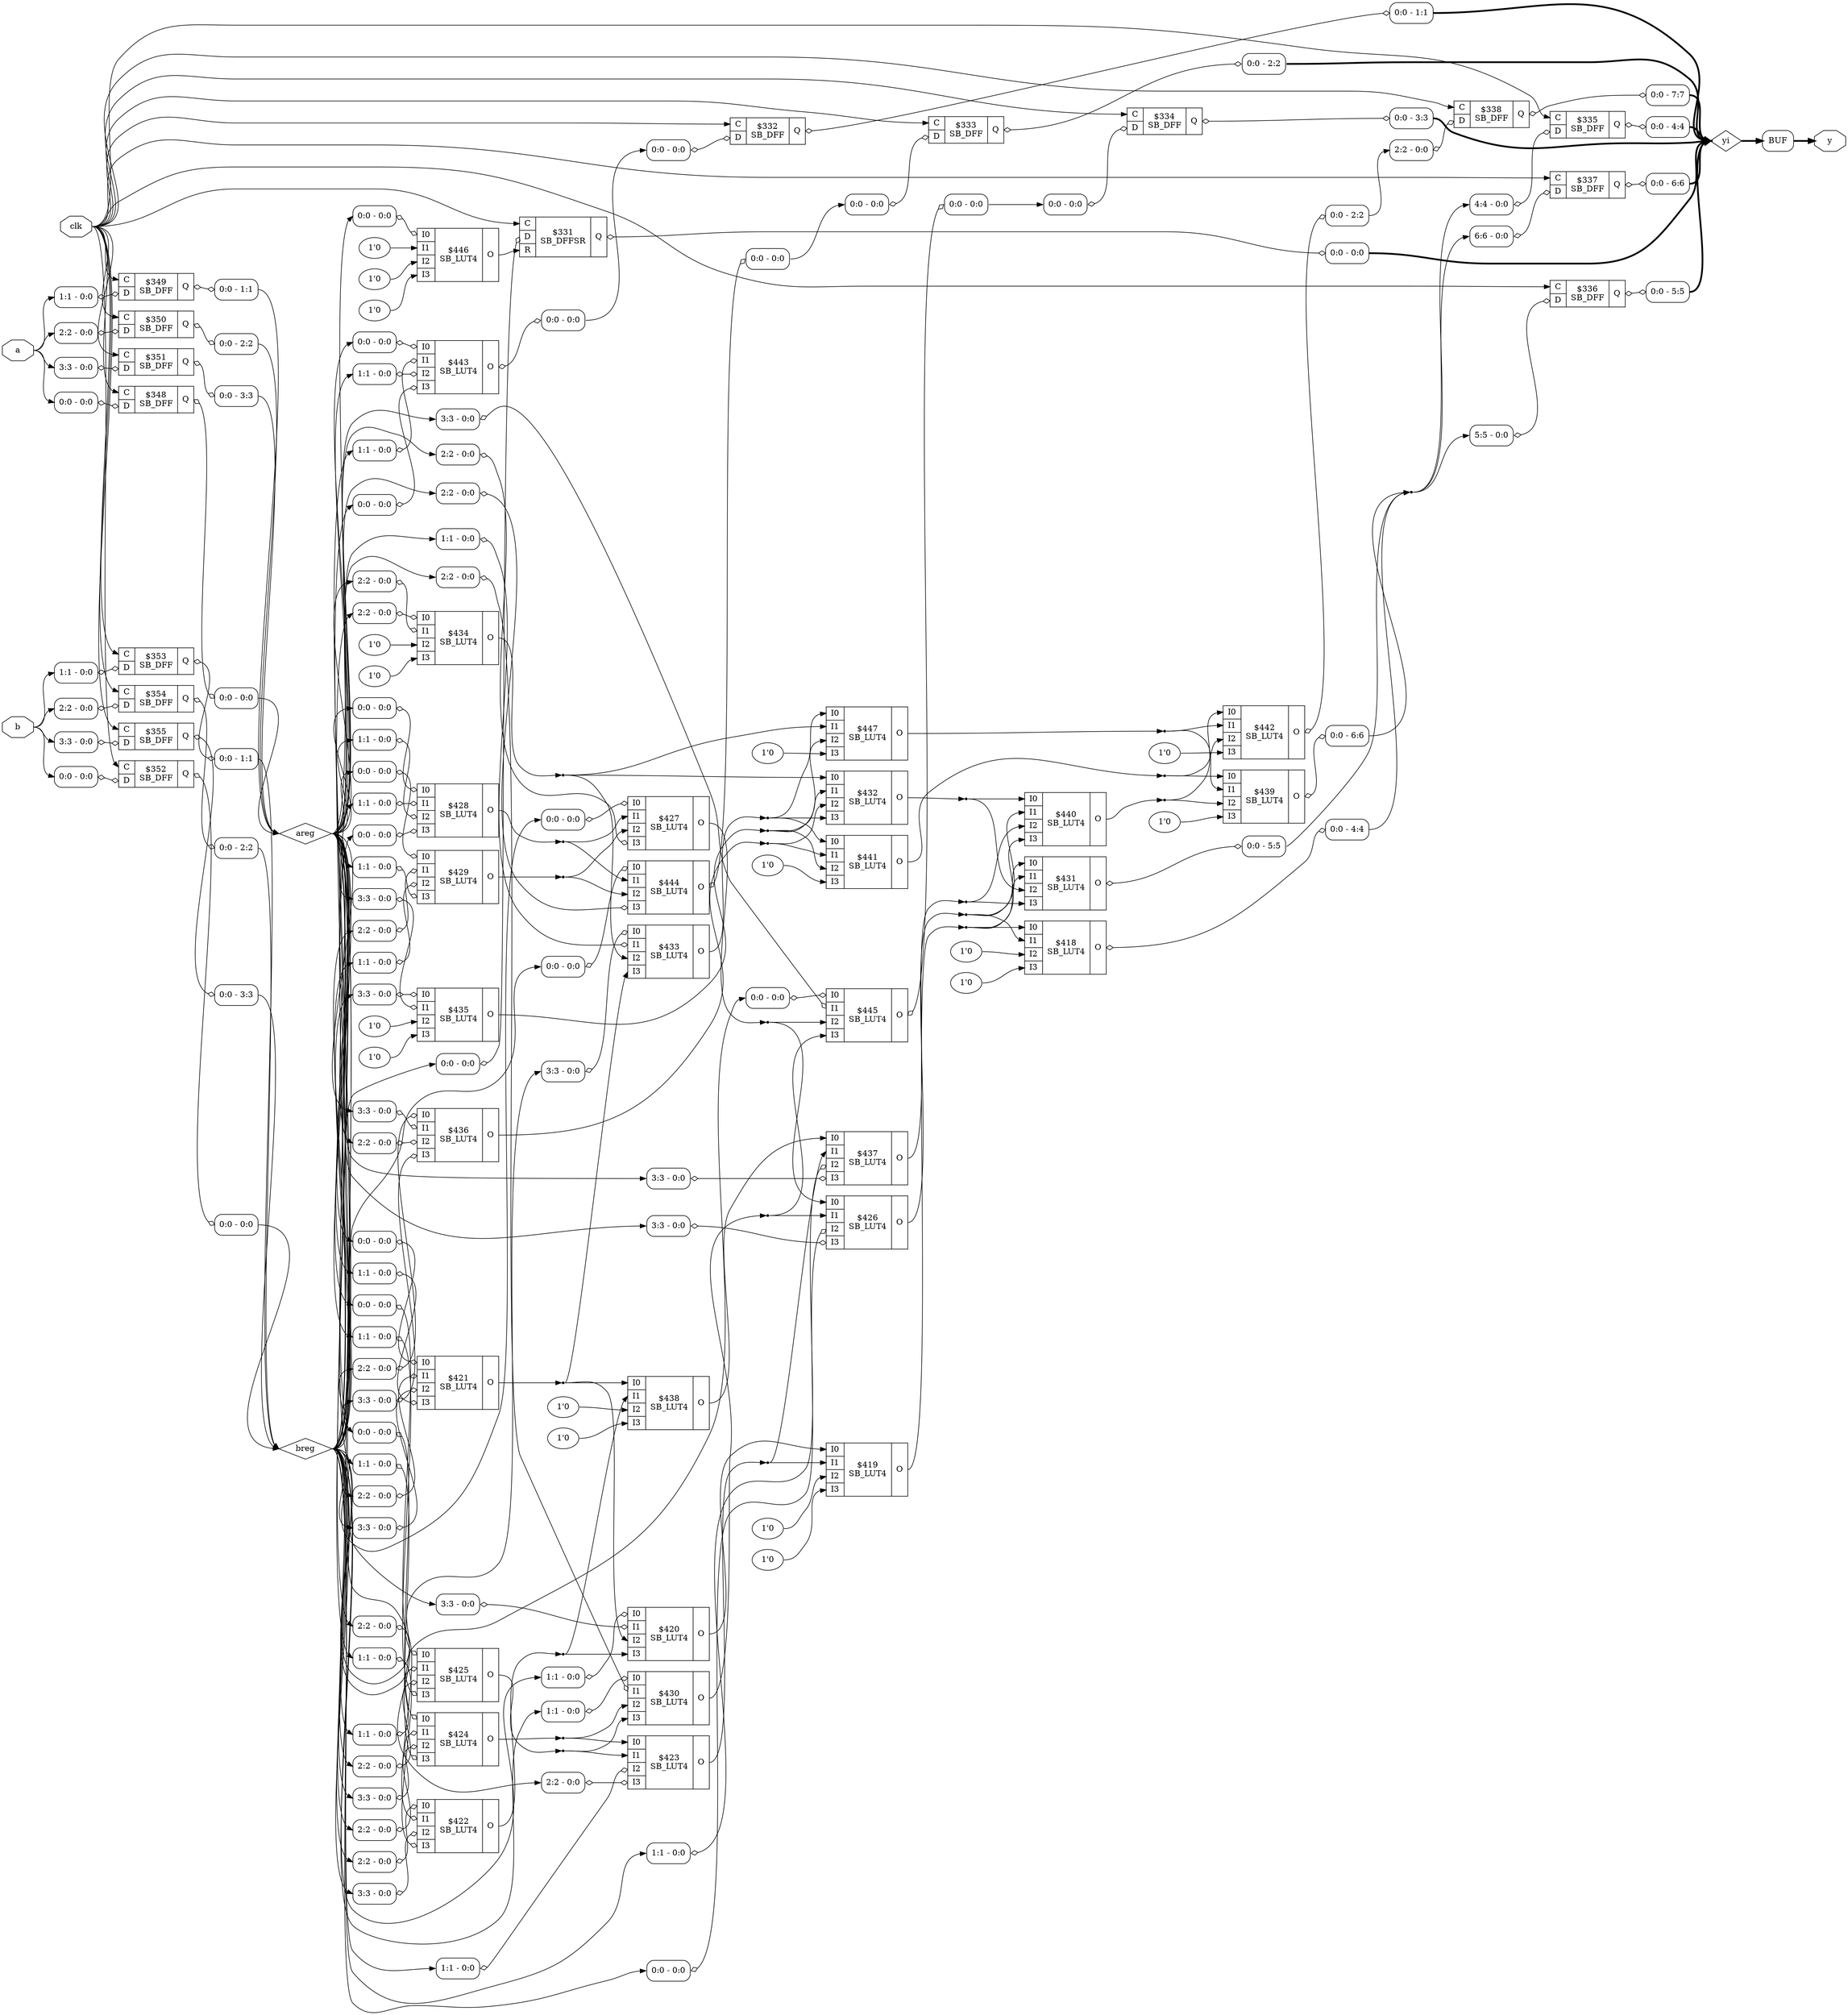 digraph "multiplierCarry" {
rankdir="LR";
remincross=true;
n30 [ shape=octagon, label="a", color="black", fontcolor="black" ];
n31 [ shape=diamond, label="areg", color="black", fontcolor="black" ];
n32 [ shape=octagon, label="b", color="black", fontcolor="black" ];
n33 [ shape=diamond, label="breg", color="black", fontcolor="black" ];
n34 [ shape=octagon, label="clk", color="black", fontcolor="black" ];
n35 [ shape=octagon, label="y", color="black", fontcolor="black" ];
n36 [ shape=diamond, label="yi", color="black", fontcolor="black" ];
v0 [ label="1'0" ];
v1 [ label="1'0" ];
c42 [ shape=record, label="{{<p37> I0|<p38> I1|<p39> I2|<p40> I3}|$418\nSB_LUT4|{<p41> O}}" ];
x2 [ shape=record, style=rounded, label="<s0> 0:0 - 4:4 " ];
c42:p41:e -> x2:w [arrowhead=odiamond, arrowtail=odiamond, dir=both, color="black", label=""];
v3 [ label="1'0" ];
v4 [ label="1'0" ];
c43 [ shape=record, label="{{<p37> I0|<p38> I1|<p39> I2|<p40> I3}|$419\nSB_LUT4|{<p41> O}}" ];
c44 [ shape=record, label="{{<p37> I0|<p38> I1|<p39> I2|<p40> I3}|$420\nSB_LUT4|{<p41> O}}" ];
x5 [ shape=record, style=rounded, label="<s0> 1:1 - 0:0 " ];
x5:e -> c44:p37:w [arrowhead=odiamond, arrowtail=odiamond, dir=both, color="black", label=""];
x6 [ shape=record, style=rounded, label="<s0> 3:3 - 0:0 " ];
x6:e -> c44:p38:w [arrowhead=odiamond, arrowtail=odiamond, dir=both, color="black", label=""];
c45 [ shape=record, label="{{<p37> I0|<p38> I1|<p39> I2|<p40> I3}|$421\nSB_LUT4|{<p41> O}}" ];
x7 [ shape=record, style=rounded, label="<s0> 0:0 - 0:0 " ];
x7:e -> c45:p37:w [arrowhead=odiamond, arrowtail=odiamond, dir=both, color="black", label=""];
x8 [ shape=record, style=rounded, label="<s0> 2:2 - 0:0 " ];
x8:e -> c45:p38:w [arrowhead=odiamond, arrowtail=odiamond, dir=both, color="black", label=""];
x9 [ shape=record, style=rounded, label="<s0> 3:3 - 0:0 " ];
x9:e -> c45:p39:w [arrowhead=odiamond, arrowtail=odiamond, dir=both, color="black", label=""];
x10 [ shape=record, style=rounded, label="<s0> 1:1 - 0:0 " ];
x10:e -> c45:p40:w [arrowhead=odiamond, arrowtail=odiamond, dir=both, color="black", label=""];
c46 [ shape=record, label="{{<p37> I0|<p38> I1|<p39> I2|<p40> I3}|$422\nSB_LUT4|{<p41> O}}" ];
x11 [ shape=record, style=rounded, label="<s0> 2:2 - 0:0 " ];
x11:e -> c46:p37:w [arrowhead=odiamond, arrowtail=odiamond, dir=both, color="black", label=""];
x12 [ shape=record, style=rounded, label="<s0> 2:2 - 0:0 " ];
x12:e -> c46:p38:w [arrowhead=odiamond, arrowtail=odiamond, dir=both, color="black", label=""];
x13 [ shape=record, style=rounded, label="<s0> 3:3 - 0:0 " ];
x13:e -> c46:p39:w [arrowhead=odiamond, arrowtail=odiamond, dir=both, color="black", label=""];
x14 [ shape=record, style=rounded, label="<s0> 1:1 - 0:0 " ];
x14:e -> c46:p40:w [arrowhead=odiamond, arrowtail=odiamond, dir=both, color="black", label=""];
c47 [ shape=record, label="{{<p37> I0|<p38> I1|<p39> I2|<p40> I3}|$423\nSB_LUT4|{<p41> O}}" ];
x15 [ shape=record, style=rounded, label="<s0> 1:1 - 0:0 " ];
x15:e -> c47:p39:w [arrowhead=odiamond, arrowtail=odiamond, dir=both, color="black", label=""];
x16 [ shape=record, style=rounded, label="<s0> 2:2 - 0:0 " ];
x16:e -> c47:p40:w [arrowhead=odiamond, arrowtail=odiamond, dir=both, color="black", label=""];
c48 [ shape=record, label="{{<p37> I0|<p38> I1|<p39> I2|<p40> I3}|$424\nSB_LUT4|{<p41> O}}" ];
x17 [ shape=record, style=rounded, label="<s0> 0:0 - 0:0 " ];
x17:e -> c48:p37:w [arrowhead=odiamond, arrowtail=odiamond, dir=both, color="black", label=""];
x18 [ shape=record, style=rounded, label="<s0> 3:3 - 0:0 " ];
x18:e -> c48:p38:w [arrowhead=odiamond, arrowtail=odiamond, dir=both, color="black", label=""];
x19 [ shape=record, style=rounded, label="<s0> 2:2 - 0:0 " ];
x19:e -> c48:p39:w [arrowhead=odiamond, arrowtail=odiamond, dir=both, color="black", label=""];
x20 [ shape=record, style=rounded, label="<s0> 1:1 - 0:0 " ];
x20:e -> c48:p40:w [arrowhead=odiamond, arrowtail=odiamond, dir=both, color="black", label=""];
c49 [ shape=record, label="{{<p37> I0|<p38> I1|<p39> I2|<p40> I3}|$425\nSB_LUT4|{<p41> O}}" ];
x21 [ shape=record, style=rounded, label="<s0> 0:0 - 0:0 " ];
x21:e -> c49:p37:w [arrowhead=odiamond, arrowtail=odiamond, dir=both, color="black", label=""];
x22 [ shape=record, style=rounded, label="<s0> 1:1 - 0:0 " ];
x22:e -> c49:p38:w [arrowhead=odiamond, arrowtail=odiamond, dir=both, color="black", label=""];
x23 [ shape=record, style=rounded, label="<s0> 2:2 - 0:0 " ];
x23:e -> c49:p39:w [arrowhead=odiamond, arrowtail=odiamond, dir=both, color="black", label=""];
x24 [ shape=record, style=rounded, label="<s0> 1:1 - 0:0 " ];
x24:e -> c49:p40:w [arrowhead=odiamond, arrowtail=odiamond, dir=both, color="black", label=""];
c50 [ shape=record, label="{{<p37> I0|<p38> I1|<p39> I2|<p40> I3}|$426\nSB_LUT4|{<p41> O}}" ];
x25 [ shape=record, style=rounded, label="<s0> 0:0 - 0:0 " ];
x25:e -> c50:p39:w [arrowhead=odiamond, arrowtail=odiamond, dir=both, color="black", label=""];
x26 [ shape=record, style=rounded, label="<s0> 3:3 - 0:0 " ];
x26:e -> c50:p40:w [arrowhead=odiamond, arrowtail=odiamond, dir=both, color="black", label=""];
c51 [ shape=record, label="{{<p37> I0|<p38> I1|<p39> I2|<p40> I3}|$427\nSB_LUT4|{<p41> O}}" ];
x27 [ shape=record, style=rounded, label="<s0> 0:0 - 0:0 " ];
x27:e -> c51:p37:w [arrowhead=odiamond, arrowtail=odiamond, dir=both, color="black", label=""];
x28 [ shape=record, style=rounded, label="<s0> 2:2 - 0:0 " ];
x28:e -> c51:p40:w [arrowhead=odiamond, arrowtail=odiamond, dir=both, color="black", label=""];
c52 [ shape=record, label="{{<p37> I0|<p38> I1|<p39> I2|<p40> I3}|$428\nSB_LUT4|{<p41> O}}" ];
x29 [ shape=record, style=rounded, label="<s0> 0:0 - 0:0 " ];
x29:e -> c52:p37:w [arrowhead=odiamond, arrowtail=odiamond, dir=both, color="black", label=""];
x30 [ shape=record, style=rounded, label="<s0> 1:1 - 0:0 " ];
x30:e -> c52:p38:w [arrowhead=odiamond, arrowtail=odiamond, dir=both, color="black", label=""];
x31 [ shape=record, style=rounded, label="<s0> 1:1 - 0:0 " ];
x31:e -> c52:p39:w [arrowhead=odiamond, arrowtail=odiamond, dir=both, color="black", label=""];
x32 [ shape=record, style=rounded, label="<s0> 0:0 - 0:0 " ];
x32:e -> c52:p40:w [arrowhead=odiamond, arrowtail=odiamond, dir=both, color="black", label=""];
c53 [ shape=record, label="{{<p37> I0|<p38> I1|<p39> I2|<p40> I3}|$429\nSB_LUT4|{<p41> O}}" ];
x33 [ shape=record, style=rounded, label="<s0> 0:0 - 0:0 " ];
x33:e -> c53:p37:w [arrowhead=odiamond, arrowtail=odiamond, dir=both, color="black", label=""];
x34 [ shape=record, style=rounded, label="<s0> 2:2 - 0:0 " ];
x34:e -> c53:p38:w [arrowhead=odiamond, arrowtail=odiamond, dir=both, color="black", label=""];
x35 [ shape=record, style=rounded, label="<s0> 1:1 - 0:0 " ];
x35:e -> c53:p39:w [arrowhead=odiamond, arrowtail=odiamond, dir=both, color="black", label=""];
x36 [ shape=record, style=rounded, label="<s0> 1:1 - 0:0 " ];
x36:e -> c53:p40:w [arrowhead=odiamond, arrowtail=odiamond, dir=both, color="black", label=""];
c54 [ shape=record, label="{{<p37> I0|<p38> I1|<p39> I2|<p40> I3}|$430\nSB_LUT4|{<p41> O}}" ];
x37 [ shape=record, style=rounded, label="<s0> 1:1 - 0:0 " ];
x37:e -> c54:p37:w [arrowhead=odiamond, arrowtail=odiamond, dir=both, color="black", label=""];
x38 [ shape=record, style=rounded, label="<s0> 2:2 - 0:0 " ];
x38:e -> c54:p38:w [arrowhead=odiamond, arrowtail=odiamond, dir=both, color="black", label=""];
c55 [ shape=record, label="{{<p37> I0|<p38> I1|<p39> I2|<p40> I3}|$431\nSB_LUT4|{<p41> O}}" ];
x39 [ shape=record, style=rounded, label="<s0> 0:0 - 5:5 " ];
c55:p41:e -> x39:w [arrowhead=odiamond, arrowtail=odiamond, dir=both, color="black", label=""];
c56 [ shape=record, label="{{<p37> I0|<p38> I1|<p39> I2|<p40> I3}|$432\nSB_LUT4|{<p41> O}}" ];
c57 [ shape=record, label="{{<p37> I0|<p38> I1|<p39> I2|<p40> I3}|$433\nSB_LUT4|{<p41> O}}" ];
x40 [ shape=record, style=rounded, label="<s0> 3:3 - 0:0 " ];
x40:e -> c57:p37:w [arrowhead=odiamond, arrowtail=odiamond, dir=both, color="black", label=""];
x41 [ shape=record, style=rounded, label="<s0> 1:1 - 0:0 " ];
x41:e -> c57:p38:w [arrowhead=odiamond, arrowtail=odiamond, dir=both, color="black", label=""];
v44 [ label="1'0" ];
v45 [ label="1'0" ];
c58 [ shape=record, label="{{<p37> I0|<p38> I1|<p39> I2|<p40> I3}|$434\nSB_LUT4|{<p41> O}}" ];
x42 [ shape=record, style=rounded, label="<s0> 2:2 - 0:0 " ];
x42:e -> c58:p37:w [arrowhead=odiamond, arrowtail=odiamond, dir=both, color="black", label=""];
x43 [ shape=record, style=rounded, label="<s0> 2:2 - 0:0 " ];
x43:e -> c58:p38:w [arrowhead=odiamond, arrowtail=odiamond, dir=both, color="black", label=""];
v48 [ label="1'0" ];
v49 [ label="1'0" ];
c59 [ shape=record, label="{{<p37> I0|<p38> I1|<p39> I2|<p40> I3}|$435\nSB_LUT4|{<p41> O}}" ];
x46 [ shape=record, style=rounded, label="<s0> 3:3 - 0:0 " ];
x46:e -> c59:p37:w [arrowhead=odiamond, arrowtail=odiamond, dir=both, color="black", label=""];
x47 [ shape=record, style=rounded, label="<s0> 3:3 - 0:0 " ];
x47:e -> c59:p38:w [arrowhead=odiamond, arrowtail=odiamond, dir=both, color="black", label=""];
c60 [ shape=record, label="{{<p37> I0|<p38> I1|<p39> I2|<p40> I3}|$436\nSB_LUT4|{<p41> O}}" ];
x50 [ shape=record, style=rounded, label="<s0> 2:2 - 0:0 " ];
x50:e -> c60:p37:w [arrowhead=odiamond, arrowtail=odiamond, dir=both, color="black", label=""];
x51 [ shape=record, style=rounded, label="<s0> 3:3 - 0:0 " ];
x51:e -> c60:p38:w [arrowhead=odiamond, arrowtail=odiamond, dir=both, color="black", label=""];
x52 [ shape=record, style=rounded, label="<s0> 2:2 - 0:0 " ];
x52:e -> c60:p39:w [arrowhead=odiamond, arrowtail=odiamond, dir=both, color="black", label=""];
x53 [ shape=record, style=rounded, label="<s0> 3:3 - 0:0 " ];
x53:e -> c60:p40:w [arrowhead=odiamond, arrowtail=odiamond, dir=both, color="black", label=""];
c61 [ shape=record, label="{{<p37> I0|<p38> I1|<p39> I2|<p40> I3}|$437\nSB_LUT4|{<p41> O}}" ];
x54 [ shape=record, style=rounded, label="<s0> 1:1 - 0:0 " ];
x54:e -> c61:p39:w [arrowhead=odiamond, arrowtail=odiamond, dir=both, color="black", label=""];
x55 [ shape=record, style=rounded, label="<s0> 3:3 - 0:0 " ];
x55:e -> c61:p40:w [arrowhead=odiamond, arrowtail=odiamond, dir=both, color="black", label=""];
v56 [ label="1'0" ];
v57 [ label="1'0" ];
c62 [ shape=record, label="{{<p37> I0|<p38> I1|<p39> I2|<p40> I3}|$438\nSB_LUT4|{<p41> O}}" ];
v58 [ label="1'0" ];
c63 [ shape=record, label="{{<p37> I0|<p38> I1|<p39> I2|<p40> I3}|$439\nSB_LUT4|{<p41> O}}" ];
x59 [ shape=record, style=rounded, label="<s0> 0:0 - 6:6 " ];
c63:p41:e -> x59:w [arrowhead=odiamond, arrowtail=odiamond, dir=both, color="black", label=""];
c64 [ shape=record, label="{{<p37> I0|<p38> I1|<p39> I2|<p40> I3}|$440\nSB_LUT4|{<p41> O}}" ];
v60 [ label="1'0" ];
c65 [ shape=record, label="{{<p37> I0|<p38> I1|<p39> I2|<p40> I3}|$441\nSB_LUT4|{<p41> O}}" ];
v61 [ label="1'0" ];
c66 [ shape=record, label="{{<p37> I0|<p38> I1|<p39> I2|<p40> I3}|$442\nSB_LUT4|{<p41> O}}" ];
x62 [ shape=record, style=rounded, label="<s0> 0:0 - 2:2 " ];
c66:p41:e -> x62:w [arrowhead=odiamond, arrowtail=odiamond, dir=both, color="black", label=""];
c67 [ shape=record, label="{{<p37> I0|<p38> I1|<p39> I2|<p40> I3}|$443\nSB_LUT4|{<p41> O}}" ];
x63 [ shape=record, style=rounded, label="<s0> 0:0 - 0:0 " ];
x63:e -> c67:p37:w [arrowhead=odiamond, arrowtail=odiamond, dir=both, color="black", label=""];
x64 [ shape=record, style=rounded, label="<s0> 1:1 - 0:0 " ];
x64:e -> c67:p38:w [arrowhead=odiamond, arrowtail=odiamond, dir=both, color="black", label=""];
x65 [ shape=record, style=rounded, label="<s0> 1:1 - 0:0 " ];
x65:e -> c67:p39:w [arrowhead=odiamond, arrowtail=odiamond, dir=both, color="black", label=""];
x66 [ shape=record, style=rounded, label="<s0> 0:0 - 0:0 " ];
x66:e -> c67:p40:w [arrowhead=odiamond, arrowtail=odiamond, dir=both, color="black", label=""];
x67 [ shape=record, style=rounded, label="<s0> 0:0 - 0:0 " ];
c67:p41:e -> x67:w [arrowhead=odiamond, arrowtail=odiamond, dir=both, color="black", label=""];
c68 [ shape=record, label="{{<p37> I0|<p38> I1|<p39> I2|<p40> I3}|$444\nSB_LUT4|{<p41> O}}" ];
x68 [ shape=record, style=rounded, label="<s0> 0:0 - 0:0 " ];
x68:e -> c68:p37:w [arrowhead=odiamond, arrowtail=odiamond, dir=both, color="black", label=""];
x69 [ shape=record, style=rounded, label="<s0> 2:2 - 0:0 " ];
x69:e -> c68:p40:w [arrowhead=odiamond, arrowtail=odiamond, dir=both, color="black", label=""];
x70 [ shape=record, style=rounded, label="<s0> 0:0 - 0:0 " ];
c68:p41:e -> x70:w [arrowhead=odiamond, arrowtail=odiamond, dir=both, color="black", label=""];
c69 [ shape=record, label="{{<p37> I0|<p38> I1|<p39> I2|<p40> I3}|$445\nSB_LUT4|{<p41> O}}" ];
x71 [ shape=record, style=rounded, label="<s0> 0:0 - 0:0 " ];
x71:e -> c69:p37:w [arrowhead=odiamond, arrowtail=odiamond, dir=both, color="black", label=""];
x72 [ shape=record, style=rounded, label="<s0> 3:3 - 0:0 " ];
x72:e -> c69:p38:w [arrowhead=odiamond, arrowtail=odiamond, dir=both, color="black", label=""];
x73 [ shape=record, style=rounded, label="<s0> 0:0 - 0:0 " ];
c69:p41:e -> x73:w [arrowhead=odiamond, arrowtail=odiamond, dir=both, color="black", label=""];
v75 [ label="1'0" ];
v76 [ label="1'0" ];
v77 [ label="1'0" ];
c70 [ shape=record, label="{{<p37> I0|<p38> I1|<p39> I2|<p40> I3}|$446\nSB_LUT4|{<p41> O}}" ];
x74 [ shape=record, style=rounded, label="<s0> 0:0 - 0:0 " ];
x74:e -> c70:p37:w [arrowhead=odiamond, arrowtail=odiamond, dir=both, color="black", label=""];
v78 [ label="1'0" ];
c71 [ shape=record, label="{{<p37> I0|<p38> I1|<p39> I2|<p40> I3}|$447\nSB_LUT4|{<p41> O}}" ];
c76 [ shape=record, label="{{<p72> C|<p73> D|<p74> R}|$331\nSB_DFFSR|{<p75> Q}}" ];
x79 [ shape=record, style=rounded, label="<s0> 0:0 - 0:0 " ];
x79:e -> c76:p73:w [arrowhead=odiamond, arrowtail=odiamond, dir=both, color="black", label=""];
x80 [ shape=record, style=rounded, label="<s0> 0:0 - 0:0 " ];
c76:p75:e -> x80:w [arrowhead=odiamond, arrowtail=odiamond, dir=both, color="black", label=""];
c77 [ shape=record, label="{{<p72> C|<p73> D}|$332\nSB_DFF|{<p75> Q}}" ];
x81 [ shape=record, style=rounded, label="<s0> 0:0 - 0:0 " ];
x81:e -> c77:p73:w [arrowhead=odiamond, arrowtail=odiamond, dir=both, color="black", label=""];
x82 [ shape=record, style=rounded, label="<s0> 0:0 - 1:1 " ];
c77:p75:e -> x82:w [arrowhead=odiamond, arrowtail=odiamond, dir=both, color="black", label=""];
c78 [ shape=record, label="{{<p72> C|<p73> D}|$333\nSB_DFF|{<p75> Q}}" ];
x83 [ shape=record, style=rounded, label="<s0> 0:0 - 0:0 " ];
x83:e -> c78:p73:w [arrowhead=odiamond, arrowtail=odiamond, dir=both, color="black", label=""];
x84 [ shape=record, style=rounded, label="<s0> 0:0 - 2:2 " ];
c78:p75:e -> x84:w [arrowhead=odiamond, arrowtail=odiamond, dir=both, color="black", label=""];
c79 [ shape=record, label="{{<p72> C|<p73> D}|$334\nSB_DFF|{<p75> Q}}" ];
x85 [ shape=record, style=rounded, label="<s0> 0:0 - 0:0 " ];
x85:e -> c79:p73:w [arrowhead=odiamond, arrowtail=odiamond, dir=both, color="black", label=""];
x86 [ shape=record, style=rounded, label="<s0> 0:0 - 3:3 " ];
c79:p75:e -> x86:w [arrowhead=odiamond, arrowtail=odiamond, dir=both, color="black", label=""];
c80 [ shape=record, label="{{<p72> C|<p73> D}|$335\nSB_DFF|{<p75> Q}}" ];
x87 [ shape=record, style=rounded, label="<s0> 4:4 - 0:0 " ];
x87:e -> c80:p73:w [arrowhead=odiamond, arrowtail=odiamond, dir=both, color="black", label=""];
x88 [ shape=record, style=rounded, label="<s0> 0:0 - 4:4 " ];
c80:p75:e -> x88:w [arrowhead=odiamond, arrowtail=odiamond, dir=both, color="black", label=""];
c81 [ shape=record, label="{{<p72> C|<p73> D}|$336\nSB_DFF|{<p75> Q}}" ];
x89 [ shape=record, style=rounded, label="<s0> 5:5 - 0:0 " ];
x89:e -> c81:p73:w [arrowhead=odiamond, arrowtail=odiamond, dir=both, color="black", label=""];
x90 [ shape=record, style=rounded, label="<s0> 0:0 - 5:5 " ];
c81:p75:e -> x90:w [arrowhead=odiamond, arrowtail=odiamond, dir=both, color="black", label=""];
c82 [ shape=record, label="{{<p72> C|<p73> D}|$337\nSB_DFF|{<p75> Q}}" ];
x91 [ shape=record, style=rounded, label="<s0> 6:6 - 0:0 " ];
x91:e -> c82:p73:w [arrowhead=odiamond, arrowtail=odiamond, dir=both, color="black", label=""];
x92 [ shape=record, style=rounded, label="<s0> 0:0 - 6:6 " ];
c82:p75:e -> x92:w [arrowhead=odiamond, arrowtail=odiamond, dir=both, color="black", label=""];
c83 [ shape=record, label="{{<p72> C|<p73> D}|$338\nSB_DFF|{<p75> Q}}" ];
x93 [ shape=record, style=rounded, label="<s0> 2:2 - 0:0 " ];
x93:e -> c83:p73:w [arrowhead=odiamond, arrowtail=odiamond, dir=both, color="black", label=""];
x94 [ shape=record, style=rounded, label="<s0> 0:0 - 7:7 " ];
c83:p75:e -> x94:w [arrowhead=odiamond, arrowtail=odiamond, dir=both, color="black", label=""];
c84 [ shape=record, label="{{<p72> C|<p73> D}|$348\nSB_DFF|{<p75> Q}}" ];
x95 [ shape=record, style=rounded, label="<s0> 0:0 - 0:0 " ];
x95:e -> c84:p73:w [arrowhead=odiamond, arrowtail=odiamond, dir=both, color="black", label=""];
x96 [ shape=record, style=rounded, label="<s0> 0:0 - 0:0 " ];
c84:p75:e -> x96:w [arrowhead=odiamond, arrowtail=odiamond, dir=both, color="black", label=""];
c85 [ shape=record, label="{{<p72> C|<p73> D}|$349\nSB_DFF|{<p75> Q}}" ];
x97 [ shape=record, style=rounded, label="<s0> 1:1 - 0:0 " ];
x97:e -> c85:p73:w [arrowhead=odiamond, arrowtail=odiamond, dir=both, color="black", label=""];
x98 [ shape=record, style=rounded, label="<s0> 0:0 - 1:1 " ];
c85:p75:e -> x98:w [arrowhead=odiamond, arrowtail=odiamond, dir=both, color="black", label=""];
c86 [ shape=record, label="{{<p72> C|<p73> D}|$350\nSB_DFF|{<p75> Q}}" ];
x99 [ shape=record, style=rounded, label="<s0> 2:2 - 0:0 " ];
x99:e -> c86:p73:w [arrowhead=odiamond, arrowtail=odiamond, dir=both, color="black", label=""];
x100 [ shape=record, style=rounded, label="<s0> 0:0 - 2:2 " ];
c86:p75:e -> x100:w [arrowhead=odiamond, arrowtail=odiamond, dir=both, color="black", label=""];
c87 [ shape=record, label="{{<p72> C|<p73> D}|$351\nSB_DFF|{<p75> Q}}" ];
x101 [ shape=record, style=rounded, label="<s0> 3:3 - 0:0 " ];
x101:e -> c87:p73:w [arrowhead=odiamond, arrowtail=odiamond, dir=both, color="black", label=""];
x102 [ shape=record, style=rounded, label="<s0> 0:0 - 3:3 " ];
c87:p75:e -> x102:w [arrowhead=odiamond, arrowtail=odiamond, dir=both, color="black", label=""];
c88 [ shape=record, label="{{<p72> C|<p73> D}|$352\nSB_DFF|{<p75> Q}}" ];
x103 [ shape=record, style=rounded, label="<s0> 0:0 - 0:0 " ];
x103:e -> c88:p73:w [arrowhead=odiamond, arrowtail=odiamond, dir=both, color="black", label=""];
x104 [ shape=record, style=rounded, label="<s0> 0:0 - 0:0 " ];
c88:p75:e -> x104:w [arrowhead=odiamond, arrowtail=odiamond, dir=both, color="black", label=""];
c89 [ shape=record, label="{{<p72> C|<p73> D}|$353\nSB_DFF|{<p75> Q}}" ];
x105 [ shape=record, style=rounded, label="<s0> 1:1 - 0:0 " ];
x105:e -> c89:p73:w [arrowhead=odiamond, arrowtail=odiamond, dir=both, color="black", label=""];
x106 [ shape=record, style=rounded, label="<s0> 0:0 - 1:1 " ];
c89:p75:e -> x106:w [arrowhead=odiamond, arrowtail=odiamond, dir=both, color="black", label=""];
c90 [ shape=record, label="{{<p72> C|<p73> D}|$354\nSB_DFF|{<p75> Q}}" ];
x107 [ shape=record, style=rounded, label="<s0> 2:2 - 0:0 " ];
x107:e -> c90:p73:w [arrowhead=odiamond, arrowtail=odiamond, dir=both, color="black", label=""];
x108 [ shape=record, style=rounded, label="<s0> 0:0 - 2:2 " ];
c90:p75:e -> x108:w [arrowhead=odiamond, arrowtail=odiamond, dir=both, color="black", label=""];
c91 [ shape=record, label="{{<p72> C|<p73> D}|$355\nSB_DFF|{<p75> Q}}" ];
x109 [ shape=record, style=rounded, label="<s0> 3:3 - 0:0 " ];
x109:e -> c91:p73:w [arrowhead=odiamond, arrowtail=odiamond, dir=both, color="black", label=""];
x110 [ shape=record, style=rounded, label="<s0> 0:0 - 3:3 " ];
c91:p75:e -> x110:w [arrowhead=odiamond, arrowtail=odiamond, dir=both, color="black", label=""];
x111 [shape=box, style=rounded, label="BUF"];
n10 [ shape=point ];
c45:p41:e -> n10:w [color="black", label=""];
n10:e -> c44:p39:w [color="black", label=""];
n10:e -> c57:p40:w [color="black", label=""];
n10:e -> c62:p37:w [color="black", label=""];
n11 [ shape=point ];
c46:p41:e -> n11:w [color="black", label=""];
n11:e -> c44:p40:w [color="black", label=""];
n11:e -> c62:p38:w [color="black", label=""];
n12 [ shape=point ];
c47:p41:e -> n12:w [color="black", label=""];
n12:e -> c43:p38:w [color="black", label=""];
n12:e -> c61:p38:w [color="black", label=""];
n13 [ shape=point ];
c48:p41:e -> n13:w [color="black", label=""];
n13:e -> c47:p37:w [color="black", label=""];
n13:e -> c54:p39:w [color="black", label=""];
n14 [ shape=point ];
c49:p41:e -> n14:w [color="black", label=""];
n14:e -> c47:p38:w [color="black", label=""];
n14:e -> c54:p40:w [color="black", label=""];
n15 [ shape=point ];
c50:p41:e -> n15:w [color="black", label=""];
n15:e -> c42:p38:w [color="black", label=""];
n15:e -> c55:p37:w [color="black", label=""];
n15:e -> c64:p38:w [color="black", label=""];
n16 [ shape=point ];
c51:p41:e -> n16:w [color="black", label=""];
n16:e -> c50:p37:w [color="black", label=""];
n16:e -> c69:p39:w [color="black", label=""];
n17 [ shape=point ];
c52:p41:e -> n17:w [color="black", label=""];
n17:e -> c51:p38:w [color="black", label=""];
n17:e -> c68:p38:w [color="black", label=""];
n18 [ shape=point ];
c53:p41:e -> n18:w [color="black", label=""];
n18:e -> c51:p39:w [color="black", label=""];
n18:e -> c68:p39:w [color="black", label=""];
n19 [ shape=point ];
c54:p41:e -> n19:w [color="black", label=""];
n19:e -> c50:p38:w [color="black", label=""];
n19:e -> c69:p40:w [color="black", label=""];
x67:s0:e -> x81:s0:w [color="black", label=""];
n20 [ shape=point ];
c56:p41:e -> n20:w [color="black", label=""];
n20:e -> c55:p39:w [color="black", label=""];
n20:e -> c64:p37:w [color="black", label=""];
n21 [ shape=point ];
c57:p41:e -> n21:w [color="black", label=""];
n21:e -> c56:p40:w [color="black", label=""];
n21:e -> c65:p37:w [color="black", label=""];
n21:e -> c71:p37:w [color="black", label=""];
n22 [ shape=point ];
c58:p41:e -> n22:w [color="black", label=""];
n22:e -> c56:p37:w [color="black", label=""];
n22:e -> c57:p39:w [color="black", label=""];
n22:e -> c71:p38:w [color="black", label=""];
n23 [ shape=point ];
c59:p41:e -> n23:w [color="black", label=""];
n23:e -> c56:p38:w [color="black", label=""];
n23:e -> c65:p39:w [color="black", label=""];
n23:e -> c71:p39:w [color="black", label=""];
n24 [ shape=point ];
c60:p41:e -> n24:w [color="black", label=""];
n24:e -> c56:p39:w [color="black", label=""];
n24:e -> c65:p38:w [color="black", label=""];
n25 [ shape=point ];
c61:p41:e -> n25:w [color="black", label=""];
n25:e -> c55:p40:w [color="black", label=""];
n25:e -> c64:p39:w [color="black", label=""];
c62:p41:e -> c61:p37:w [color="black", label=""];
n27 [ shape=point ];
c64:p41:e -> n27:w [color="black", label=""];
n27:e -> c63:p39:w [color="black", label=""];
n27:e -> c66:p37:w [color="black", label=""];
n28 [ shape=point ];
c65:p41:e -> n28:w [color="black", label=""];
n28:e -> c63:p37:w [color="black", label=""];
n28:e -> c66:p39:w [color="black", label=""];
n29 [ shape=point ];
c71:p41:e -> n29:w [color="black", label=""];
n29:e -> c63:p38:w [color="black", label=""];
n29:e -> c66:p38:w [color="black", label=""];
x70:s0:e -> x83:s0:w [color="black", label=""];
n30:e -> x101:s0:w [color="black", label=""];
n30:e -> x95:s0:w [color="black", label=""];
n30:e -> x97:s0:w [color="black", label=""];
n30:e -> x99:s0:w [color="black", label=""];
x100:s0:e -> n31:w [color="black", label=""];
x102:s0:e -> n31:w [color="black", label=""];
x96:s0:e -> n31:w [color="black", label=""];
x98:s0:e -> n31:w [color="black", label=""];
n31:e -> x10:s0:w [color="black", label=""];
n31:e -> x12:s0:w [color="black", label=""];
n31:e -> x14:s0:w [color="black", label=""];
n31:e -> x16:s0:w [color="black", label=""];
n31:e -> x17:s0:w [color="black", label=""];
n31:e -> x20:s0:w [color="black", label=""];
n31:e -> x21:s0:w [color="black", label=""];
n31:e -> x24:s0:w [color="black", label=""];
n31:e -> x26:s0:w [color="black", label=""];
n31:e -> x28:s0:w [color="black", label=""];
n31:e -> x29:s0:w [color="black", label=""];
n31:e -> x31:s0:w [color="black", label=""];
n31:e -> x33:s0:w [color="black", label=""];
n31:e -> x36:s0:w [color="black", label=""];
n31:e -> x38:s0:w [color="black", label=""];
n31:e -> x41:s0:w [color="black", label=""];
n31:e -> x43:s0:w [color="black", label=""];
n31:e -> x47:s0:w [color="black", label=""];
n31:e -> x51:s0:w [color="black", label=""];
n31:e -> x52:s0:w [color="black", label=""];
n31:e -> x55:s0:w [color="black", label=""];
n31:e -> x63:s0:w [color="black", label=""];
n31:e -> x65:s0:w [color="black", label=""];
n31:e -> x69:s0:w [color="black", label=""];
n31:e -> x6:s0:w [color="black", label=""];
n31:e -> x72:s0:w [color="black", label=""];
n31:e -> x74:s0:w [color="black", label=""];
n31:e -> x7:s0:w [color="black", label=""];
n32:e -> x103:s0:w [color="black", label=""];
n32:e -> x105:s0:w [color="black", label=""];
n32:e -> x107:s0:w [color="black", label=""];
n32:e -> x109:s0:w [color="black", label=""];
x104:s0:e -> n33:w [color="black", label=""];
x106:s0:e -> n33:w [color="black", label=""];
x108:s0:e -> n33:w [color="black", label=""];
x110:s0:e -> n33:w [color="black", label=""];
n33:e -> x11:s0:w [color="black", label=""];
n33:e -> x13:s0:w [color="black", label=""];
n33:e -> x15:s0:w [color="black", label=""];
n33:e -> x18:s0:w [color="black", label=""];
n33:e -> x19:s0:w [color="black", label=""];
n33:e -> x22:s0:w [color="black", label=""];
n33:e -> x23:s0:w [color="black", label=""];
n33:e -> x25:s0:w [color="black", label=""];
n33:e -> x27:s0:w [color="black", label=""];
n33:e -> x30:s0:w [color="black", label=""];
n33:e -> x32:s0:w [color="black", label=""];
n33:e -> x34:s0:w [color="black", label=""];
n33:e -> x35:s0:w [color="black", label=""];
n33:e -> x37:s0:w [color="black", label=""];
n33:e -> x40:s0:w [color="black", label=""];
n33:e -> x42:s0:w [color="black", label=""];
n33:e -> x46:s0:w [color="black", label=""];
n33:e -> x50:s0:w [color="black", label=""];
n33:e -> x53:s0:w [color="black", label=""];
n33:e -> x54:s0:w [color="black", label=""];
n33:e -> x5:s0:w [color="black", label=""];
n33:e -> x64:s0:w [color="black", label=""];
n33:e -> x66:s0:w [color="black", label=""];
n33:e -> x68:s0:w [color="black", label=""];
n33:e -> x71:s0:w [color="black", label=""];
n33:e -> x79:s0:w [color="black", label=""];
n33:e -> x8:s0:w [color="black", label=""];
n33:e -> x9:s0:w [color="black", label=""];
n34:e -> c76:p72:w [color="black", label=""];
n34:e -> c77:p72:w [color="black", label=""];
n34:e -> c78:p72:w [color="black", label=""];
n34:e -> c79:p72:w [color="black", label=""];
n34:e -> c80:p72:w [color="black", label=""];
n34:e -> c81:p72:w [color="black", label=""];
n34:e -> c82:p72:w [color="black", label=""];
n34:e -> c83:p72:w [color="black", label=""];
n34:e -> c84:p72:w [color="black", label=""];
n34:e -> c85:p72:w [color="black", label=""];
n34:e -> c86:p72:w [color="black", label=""];
n34:e -> c87:p72:w [color="black", label=""];
n34:e -> c88:p72:w [color="black", label=""];
n34:e -> c89:p72:w [color="black", label=""];
n34:e -> c90:p72:w [color="black", label=""];
n34:e -> c91:p72:w [color="black", label=""];
x111:e:e -> n35:w [color="black", style="setlinewidth(3)", label=""];
x80:s0:e -> n36:w [color="black", style="setlinewidth(3)", label=""];
x82:s0:e -> n36:w [color="black", style="setlinewidth(3)", label=""];
x84:s0:e -> n36:w [color="black", style="setlinewidth(3)", label=""];
x86:s0:e -> n36:w [color="black", style="setlinewidth(3)", label=""];
x88:s0:e -> n36:w [color="black", style="setlinewidth(3)", label=""];
x90:s0:e -> n36:w [color="black", style="setlinewidth(3)", label=""];
x92:s0:e -> n36:w [color="black", style="setlinewidth(3)", label=""];
x94:s0:e -> n36:w [color="black", style="setlinewidth(3)", label=""];
n36:e -> x111:w:w [color="black", style="setlinewidth(3)", label=""];
x73:s0:e -> x85:s0:w [color="black", label=""];
x62:s0:e -> x93:s0:w [color="black", label=""];
n6 [ shape=point ];
x2:s0:e -> n6:w [color="black", label=""];
x39:s0:e -> n6:w [color="black", label=""];
x59:s0:e -> n6:w [color="black", label=""];
n6:e -> x87:s0:w [color="black", label=""];
n6:e -> x89:s0:w [color="black", label=""];
n6:e -> x91:s0:w [color="black", label=""];
c70:p41:e -> c76:p74:w [color="black", label=""];
n8 [ shape=point ];
c43:p41:e -> n8:w [color="black", label=""];
n8:e -> c42:p37:w [color="black", label=""];
n8:e -> c55:p38:w [color="black", label=""];
n8:e -> c64:p40:w [color="black", label=""];
c44:p41:e -> c43:p37:w [color="black", label=""];
v0:e -> c42:p39:w [color="black", label=""];
v1:e -> c42:p40:w [color="black", label=""];
v3:e -> c43:p39:w [color="black", label=""];
v4:e -> c43:p40:w [color="black", label=""];
v44:e -> c58:p39:w [color="black", label=""];
v45:e -> c58:p40:w [color="black", label=""];
v48:e -> c59:p39:w [color="black", label=""];
v49:e -> c59:p40:w [color="black", label=""];
v56:e -> c62:p39:w [color="black", label=""];
v57:e -> c62:p40:w [color="black", label=""];
v58:e -> c63:p40:w [color="black", label=""];
v60:e -> c65:p40:w [color="black", label=""];
v61:e -> c66:p40:w [color="black", label=""];
v75:e -> c70:p38:w [color="black", label=""];
v76:e -> c70:p39:w [color="black", label=""];
v77:e -> c70:p40:w [color="black", label=""];
v78:e -> c71:p40:w [color="black", label=""];
}
